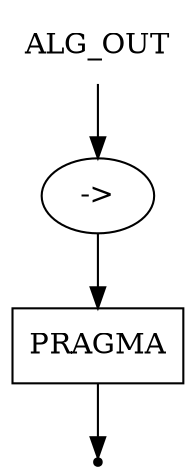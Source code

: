 digraph ALG_OUT {
    start [label=ALG_OUT shape=plaintext]
    arrow [label="->" shape=oval]
    pragma [label=PRAGMA shape=box]
    end [label="" shape=point]
    start -> arrow
    arrow -> pragma
    pragma -> end
}